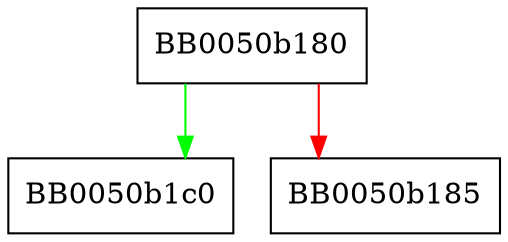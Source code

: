 digraph ossl_qlog_set_sink_bio {
  node [shape="box"];
  graph [splines=ortho];
  BB0050b180 -> BB0050b1c0 [color="green"];
  BB0050b180 -> BB0050b185 [color="red"];
}